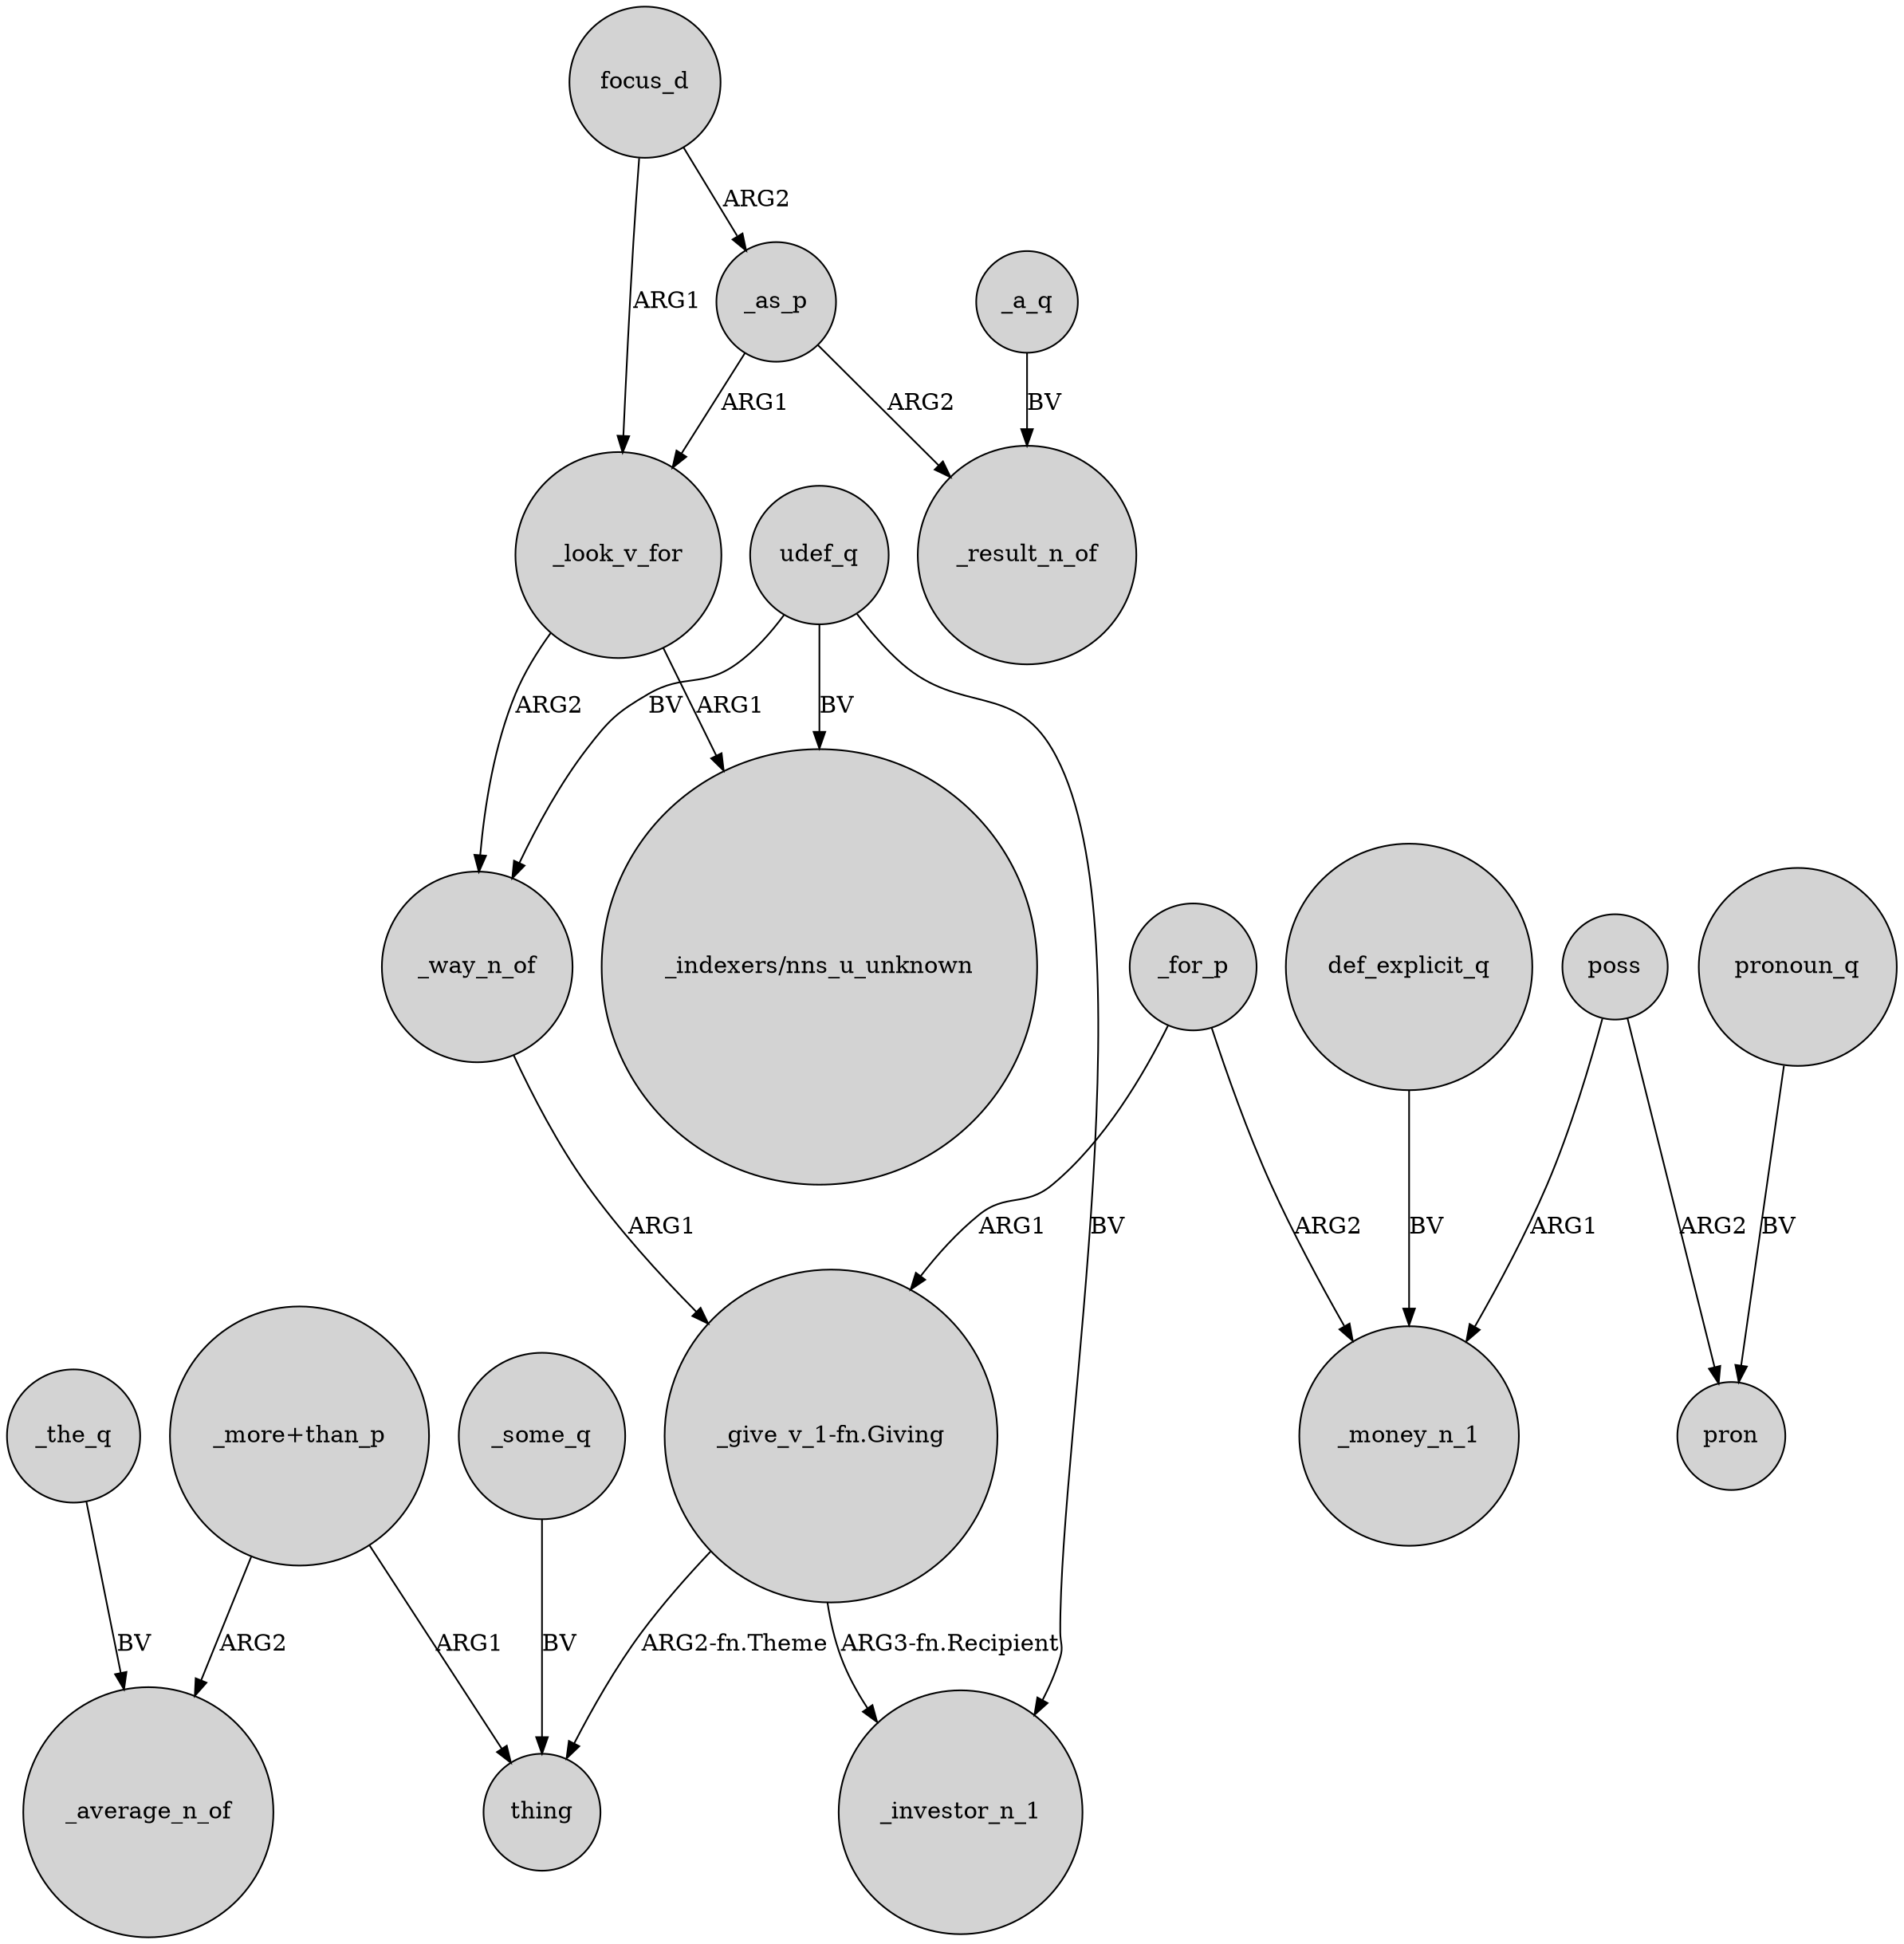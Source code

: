 digraph {
	node [shape=circle style=filled]
	_look_v_for -> _way_n_of [label=ARG2]
	"_more+than_p" -> _average_n_of [label=ARG2]
	"_give_v_1-fn.Giving" -> thing [label="ARG2-fn.Theme"]
	_look_v_for -> "_indexers/nns_u_unknown" [label=ARG1]
	poss -> pron [label=ARG2]
	udef_q -> "_indexers/nns_u_unknown" [label=BV]
	udef_q -> _investor_n_1 [label=BV]
	_some_q -> thing [label=BV]
	udef_q -> _way_n_of [label=BV]
	_for_p -> _money_n_1 [label=ARG2]
	focus_d -> _as_p [label=ARG2]
	_a_q -> _result_n_of [label=BV]
	"_give_v_1-fn.Giving" -> _investor_n_1 [label="ARG3-fn.Recipient"]
	_as_p -> _look_v_for [label=ARG1]
	_for_p -> "_give_v_1-fn.Giving" [label=ARG1]
	pronoun_q -> pron [label=BV]
	_as_p -> _result_n_of [label=ARG2]
	_the_q -> _average_n_of [label=BV]
	poss -> _money_n_1 [label=ARG1]
	"_more+than_p" -> thing [label=ARG1]
	_way_n_of -> "_give_v_1-fn.Giving" [label=ARG1]
	focus_d -> _look_v_for [label=ARG1]
	def_explicit_q -> _money_n_1 [label=BV]
}
